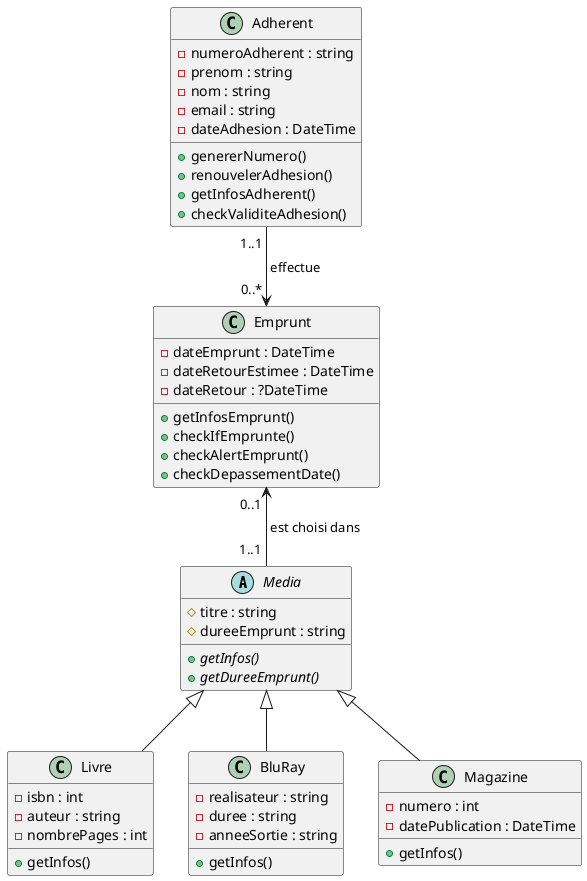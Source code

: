 @startuml
'https://plantuml.com/class-diagram

abstract class Media {
#titre : string
#dureeEmprunt : string
{abstract} +getInfos()
{abstract} +getDureeEmprunt()
}

class Livre {
-isbn : int
-auteur : string
-nombrePages : int
+getInfos()
}

class BluRay {
-realisateur : string
-duree : string
-anneeSortie : string
+getInfos()
}

class Magazine {
-numero : int
-datePublication : DateTime
+getInfos()
}

class Adherent {
-numeroAdherent : string
-prenom : string
-nom : string
-email : string
-dateAdhesion : DateTime
+genererNumero()
+renouvelerAdhesion()
+getInfosAdherent()
+checkValiditeAdhesion()
}

class Emprunt {
-dateEmprunt : DateTime
-dateRetourEstimee : DateTime
-dateRetour : ?DateTime
+getInfosEmprunt()
+checkIfEmprunte()
+checkAlertEmprunt()
+checkDepassementDate()
}

Media <|-- Livre
Media <|-- Magazine
Media <|-- BluRay
Adherent "1..1 " --> "0..* " Emprunt : " effectue"
Emprunt "0..1 " <-- "1..1 " Media : " est choisi dans"
@enduml
